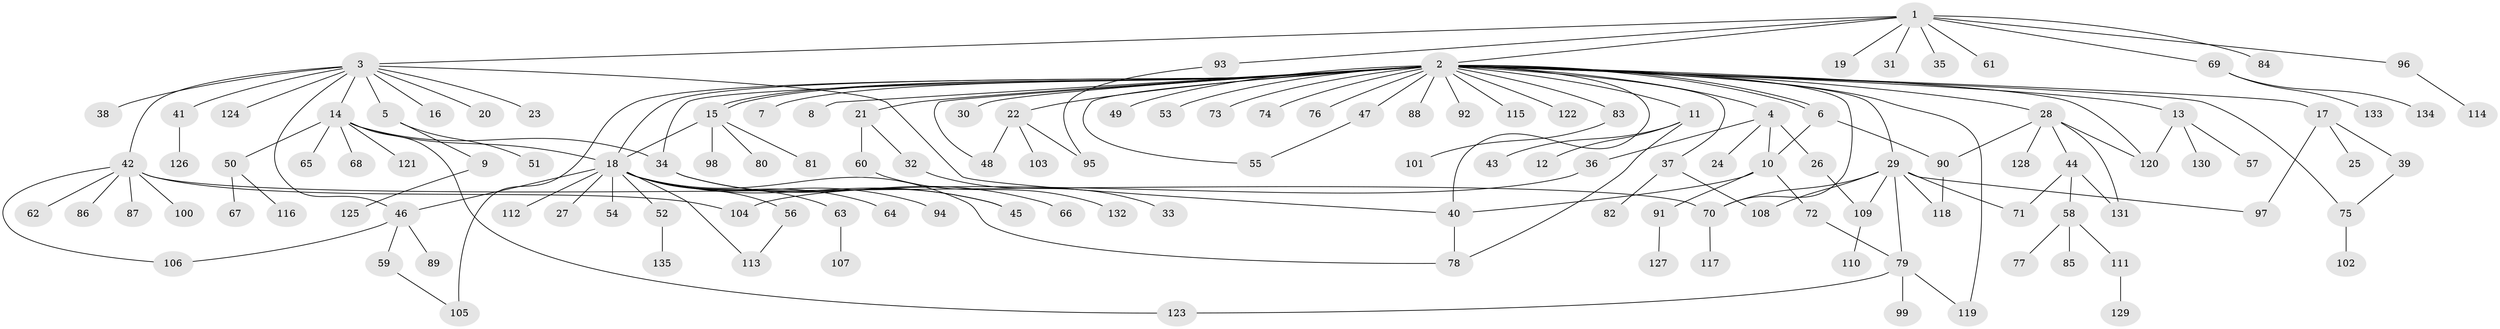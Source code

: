 // Generated by graph-tools (version 1.1) at 2025/14/03/09/25 04:14:43]
// undirected, 135 vertices, 168 edges
graph export_dot {
graph [start="1"]
  node [color=gray90,style=filled];
  1;
  2;
  3;
  4;
  5;
  6;
  7;
  8;
  9;
  10;
  11;
  12;
  13;
  14;
  15;
  16;
  17;
  18;
  19;
  20;
  21;
  22;
  23;
  24;
  25;
  26;
  27;
  28;
  29;
  30;
  31;
  32;
  33;
  34;
  35;
  36;
  37;
  38;
  39;
  40;
  41;
  42;
  43;
  44;
  45;
  46;
  47;
  48;
  49;
  50;
  51;
  52;
  53;
  54;
  55;
  56;
  57;
  58;
  59;
  60;
  61;
  62;
  63;
  64;
  65;
  66;
  67;
  68;
  69;
  70;
  71;
  72;
  73;
  74;
  75;
  76;
  77;
  78;
  79;
  80;
  81;
  82;
  83;
  84;
  85;
  86;
  87;
  88;
  89;
  90;
  91;
  92;
  93;
  94;
  95;
  96;
  97;
  98;
  99;
  100;
  101;
  102;
  103;
  104;
  105;
  106;
  107;
  108;
  109;
  110;
  111;
  112;
  113;
  114;
  115;
  116;
  117;
  118;
  119;
  120;
  121;
  122;
  123;
  124;
  125;
  126;
  127;
  128;
  129;
  130;
  131;
  132;
  133;
  134;
  135;
  1 -- 2;
  1 -- 3;
  1 -- 19;
  1 -- 31;
  1 -- 35;
  1 -- 61;
  1 -- 69;
  1 -- 84;
  1 -- 93;
  1 -- 96;
  2 -- 4;
  2 -- 6;
  2 -- 6;
  2 -- 7;
  2 -- 8;
  2 -- 11;
  2 -- 13;
  2 -- 15;
  2 -- 15;
  2 -- 17;
  2 -- 18;
  2 -- 21;
  2 -- 22;
  2 -- 28;
  2 -- 29;
  2 -- 30;
  2 -- 34;
  2 -- 37;
  2 -- 40;
  2 -- 47;
  2 -- 48;
  2 -- 49;
  2 -- 53;
  2 -- 55;
  2 -- 70;
  2 -- 73;
  2 -- 74;
  2 -- 75;
  2 -- 76;
  2 -- 83;
  2 -- 88;
  2 -- 92;
  2 -- 105;
  2 -- 115;
  2 -- 119;
  2 -- 120;
  2 -- 122;
  3 -- 5;
  3 -- 14;
  3 -- 16;
  3 -- 20;
  3 -- 23;
  3 -- 38;
  3 -- 40;
  3 -- 41;
  3 -- 42;
  3 -- 46;
  3 -- 124;
  4 -- 10;
  4 -- 24;
  4 -- 26;
  4 -- 36;
  5 -- 9;
  5 -- 51;
  6 -- 10;
  6 -- 90;
  9 -- 125;
  10 -- 40;
  10 -- 72;
  10 -- 91;
  11 -- 12;
  11 -- 43;
  11 -- 78;
  13 -- 57;
  13 -- 120;
  13 -- 130;
  14 -- 18;
  14 -- 34;
  14 -- 50;
  14 -- 65;
  14 -- 68;
  14 -- 121;
  14 -- 123;
  15 -- 18;
  15 -- 80;
  15 -- 81;
  15 -- 98;
  17 -- 25;
  17 -- 39;
  17 -- 97;
  18 -- 27;
  18 -- 45;
  18 -- 46;
  18 -- 52;
  18 -- 54;
  18 -- 56;
  18 -- 63;
  18 -- 64;
  18 -- 78;
  18 -- 94;
  18 -- 112;
  18 -- 113;
  21 -- 32;
  21 -- 60;
  22 -- 48;
  22 -- 95;
  22 -- 103;
  26 -- 109;
  28 -- 44;
  28 -- 90;
  28 -- 120;
  28 -- 128;
  28 -- 131;
  29 -- 70;
  29 -- 71;
  29 -- 79;
  29 -- 97;
  29 -- 108;
  29 -- 109;
  29 -- 118;
  32 -- 33;
  34 -- 45;
  34 -- 66;
  36 -- 104;
  37 -- 82;
  37 -- 108;
  39 -- 75;
  40 -- 78;
  41 -- 126;
  42 -- 62;
  42 -- 70;
  42 -- 86;
  42 -- 87;
  42 -- 100;
  42 -- 104;
  42 -- 106;
  44 -- 58;
  44 -- 71;
  44 -- 131;
  46 -- 59;
  46 -- 89;
  46 -- 106;
  47 -- 55;
  50 -- 67;
  50 -- 116;
  52 -- 135;
  56 -- 113;
  58 -- 77;
  58 -- 85;
  58 -- 111;
  59 -- 105;
  60 -- 132;
  63 -- 107;
  69 -- 133;
  69 -- 134;
  70 -- 117;
  72 -- 79;
  75 -- 102;
  79 -- 99;
  79 -- 119;
  79 -- 123;
  83 -- 101;
  90 -- 118;
  91 -- 127;
  93 -- 95;
  96 -- 114;
  109 -- 110;
  111 -- 129;
}
